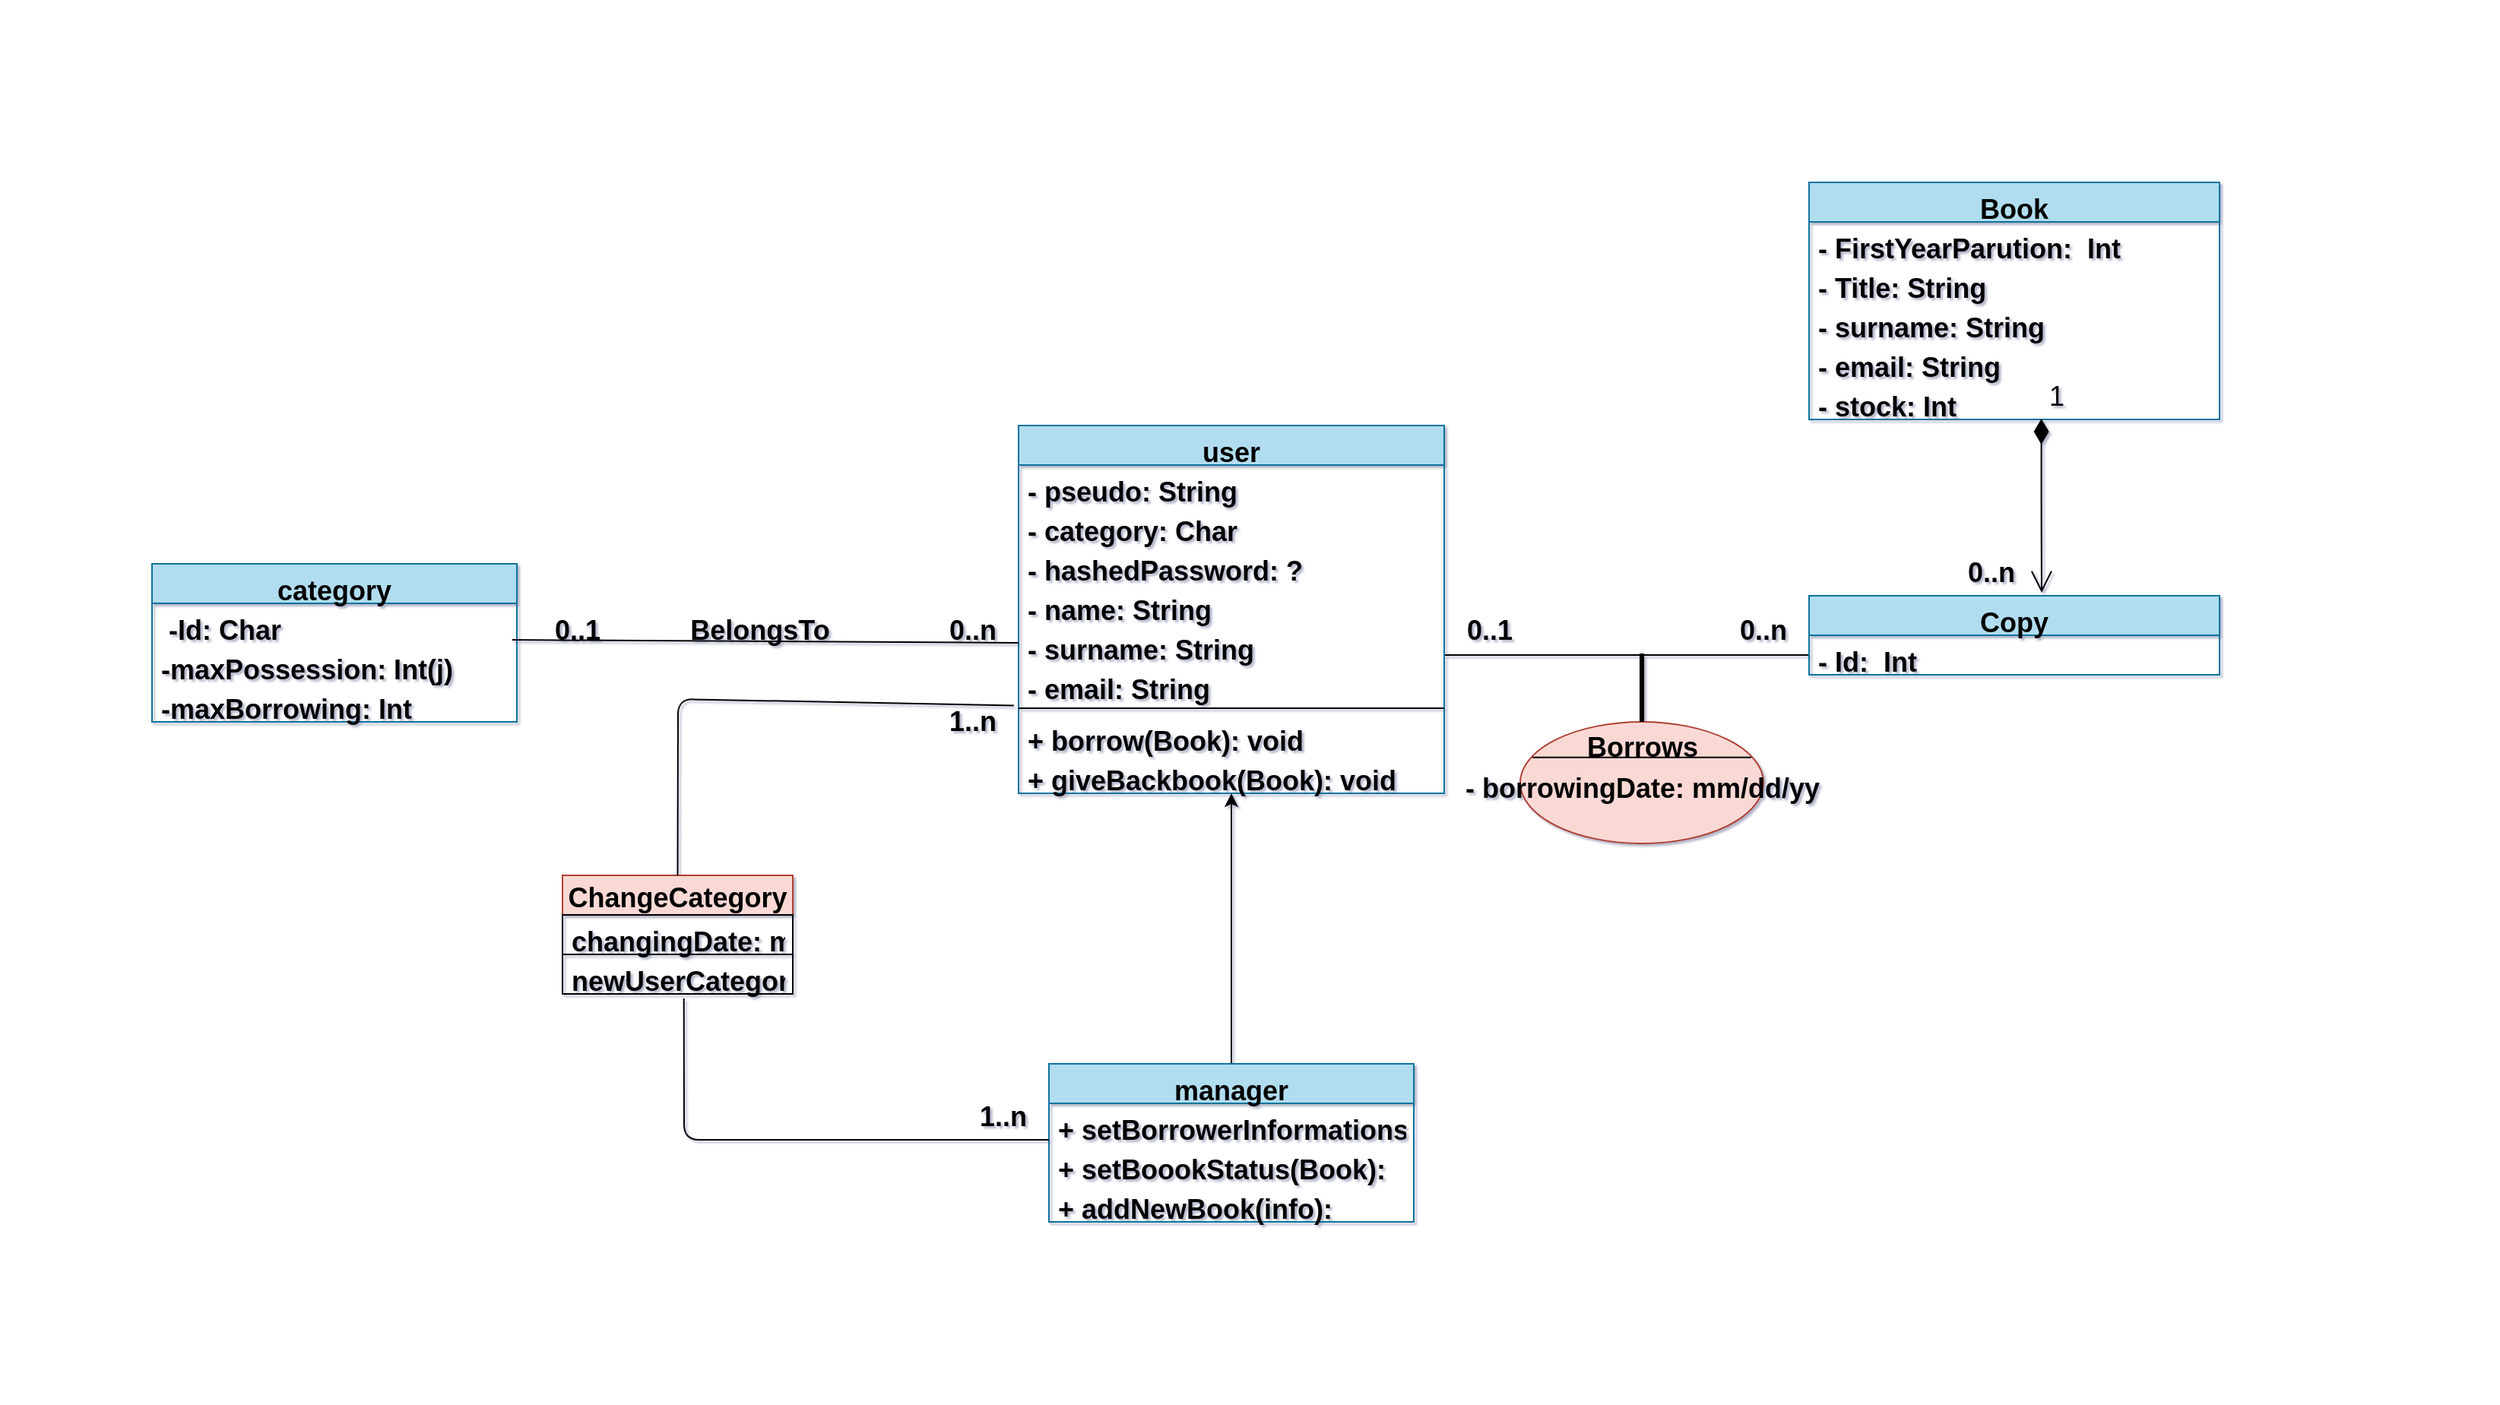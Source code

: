 <mxfile>
    <diagram id="cefq25px-q3YEnG0RIOJ" name="Page-1">
        <mxGraphModel dx="2071" dy="2189" grid="1" gridSize="10" guides="1" tooltips="1" connect="1" arrows="1" fold="1" page="1" pageScale="1" pageWidth="827" pageHeight="1169" background="#ffffff" math="0" shadow="1">
            <root>
                <mxCell id="0"/>
                <mxCell id="1" parent="0"/>
                <mxCell id="91" value="" style="endArrow=none;html=1;rounded=0;fontColor=#000000;strokeColor=#000000;entryX=0;entryY=0.5;entryDx=0;entryDy=0;fontStyle=1;fontSize=18;" parent="1" target="83" edge="1">
                    <mxGeometry width="50" height="50" relative="1" as="geometry">
                        <mxPoint x="400" y="401" as="sourcePoint"/>
                        <mxPoint x="620" y="460" as="targetPoint"/>
                    </mxGeometry>
                </mxCell>
                <mxCell id="95" value="" style="endArrow=classic;html=1;rounded=0;fontColor=#000000;strokeColor=#000000;fontStyle=1;exitX=0.5;exitY=0;exitDx=0;exitDy=0;fontSize=18;" parent="1" source="96" target="17" edge="1">
                    <mxGeometry width="50" height="50" relative="1" as="geometry">
                        <mxPoint x="243" y="670" as="sourcePoint"/>
                        <mxPoint x="260" y="518" as="targetPoint"/>
                    </mxGeometry>
                </mxCell>
                <mxCell id="96" value="manager" style="swimlane;fontStyle=1;align=center;verticalAlign=top;childLayout=stackLayout;horizontal=1;startSize=26;horizontalStack=0;resizeParent=1;resizeParentMax=0;resizeLast=0;collapsible=1;marginBottom=0;fillColor=#b1ddf0;strokeColor=#10739e;fontSize=18;" parent="1" vertex="1">
                    <mxGeometry x="140" y="670" width="240" height="104" as="geometry"/>
                </mxCell>
                <mxCell id="103" value="+ setBorrowerInformations(user): " style="text;strokeColor=none;fillColor=none;align=left;verticalAlign=top;spacingLeft=4;spacingRight=4;overflow=hidden;rotatable=0;points=[[0,0.5],[1,0.5]];portConstraint=eastwest;fontColor=#000000;rounded=0;fontStyle=1;fontSize=18;" parent="96" vertex="1">
                    <mxGeometry y="26" width="240" height="26" as="geometry"/>
                </mxCell>
                <mxCell id="104" value="+ setBoookStatus(Book): " style="text;strokeColor=none;fillColor=none;align=left;verticalAlign=top;spacingLeft=4;spacingRight=4;overflow=hidden;rotatable=0;points=[[0,0.5],[1,0.5]];portConstraint=eastwest;fontColor=#000000;fontStyle=1;fontSize=18;" parent="96" vertex="1">
                    <mxGeometry y="52" width="240" height="26" as="geometry"/>
                </mxCell>
                <mxCell id="137" value="+ addNewBook(info):" style="text;strokeColor=none;fillColor=none;align=left;verticalAlign=top;spacingLeft=4;spacingRight=4;overflow=hidden;rotatable=0;points=[[0,0.5],[1,0.5]];portConstraint=eastwest;fontColor=#000000;fontStyle=1;fontSize=18;" parent="96" vertex="1">
                    <mxGeometry y="78" width="240" height="26" as="geometry"/>
                </mxCell>
                <mxCell id="110" value="0..n" style="text;html=1;strokeColor=none;fillColor=none;align=center;verticalAlign=middle;whiteSpace=wrap;rounded=0;fontColor=#000000;fontStyle=1;fontSize=18;" parent="1" vertex="1">
                    <mxGeometry x="60" y="370" width="60" height="30" as="geometry"/>
                </mxCell>
                <mxCell id="111" value="0..1" style="text;html=1;strokeColor=none;fillColor=none;align=center;verticalAlign=middle;whiteSpace=wrap;rounded=0;fontColor=#000000;fontStyle=1;fontSize=18;" parent="1" vertex="1">
                    <mxGeometry x="-200" y="370" width="60" height="30" as="geometry"/>
                </mxCell>
                <mxCell id="112" value="&lt;span style=&quot;font-size: 18px;&quot;&gt;BelongsTo&lt;/span&gt;" style="text;html=1;strokeColor=none;fillColor=none;align=center;verticalAlign=middle;whiteSpace=wrap;rounded=0;fontColor=#000000;fontStyle=1;fontSize=18;" parent="1" vertex="1">
                    <mxGeometry x="-80" y="370" width="60" height="30" as="geometry"/>
                </mxCell>
                <mxCell id="114" value="0..n" style="text;html=1;strokeColor=none;fillColor=none;align=center;verticalAlign=middle;whiteSpace=wrap;rounded=0;fontColor=#000000;fontStyle=1;fontSize=18;" parent="1" vertex="1">
                    <mxGeometry x="580" y="370" width="60" height="30" as="geometry"/>
                </mxCell>
                <mxCell id="115" value="0..1" style="text;html=1;strokeColor=none;fillColor=none;align=center;verticalAlign=middle;whiteSpace=wrap;rounded=0;fontColor=#000000;fontStyle=1;fontSize=18;" parent="1" vertex="1">
                    <mxGeometry x="400" y="370" width="60" height="30" as="geometry"/>
                </mxCell>
                <mxCell id="122" value="" style="swimlane;startSize=0;rounded=0;fontColor=#000000;strokeColor=none;fillColor=default;html=0;fontSize=18;" parent="1" vertex="1">
                    <mxGeometry x="-490" y="-30" width="1580" height="880" as="geometry"/>
                </mxCell>
                <mxCell id="52" value="Book" style="swimlane;fontStyle=1;align=center;verticalAlign=top;childLayout=stackLayout;horizontal=1;startSize=26;horizontalStack=0;resizeParent=1;resizeParentMax=0;resizeLast=0;collapsible=1;marginBottom=0;fillColor=#b1ddf0;strokeColor=#10739e;fontSize=18;" parent="122" vertex="1">
                    <mxGeometry x="1130" y="120" width="270" height="156" as="geometry"/>
                </mxCell>
                <mxCell id="54" value="- FirstYearParution:  Int" style="text;strokeColor=none;fillColor=none;align=left;verticalAlign=top;spacingLeft=4;spacingRight=4;overflow=hidden;rotatable=0;points=[[0,0.5],[1,0.5]];portConstraint=eastwest;fontColor=#000000;fontStyle=1;fontSize=18;" parent="52" vertex="1">
                    <mxGeometry y="26" width="270" height="26" as="geometry"/>
                </mxCell>
                <mxCell id="55" value="- Title: String" style="text;strokeColor=none;fillColor=none;align=left;verticalAlign=top;spacingLeft=4;spacingRight=4;overflow=hidden;rotatable=0;points=[[0,0.5],[1,0.5]];portConstraint=eastwest;fontColor=#000000;fontStyle=1;fontSize=18;" parent="52" vertex="1">
                    <mxGeometry y="52" width="270" height="26" as="geometry"/>
                </mxCell>
                <mxCell id="56" value="- surname: String" style="text;strokeColor=none;fillColor=none;align=left;verticalAlign=top;spacingLeft=4;spacingRight=4;overflow=hidden;rotatable=0;points=[[0,0.5],[1,0.5]];portConstraint=eastwest;fontColor=#000000;fontStyle=1;fontSize=18;" parent="52" vertex="1">
                    <mxGeometry y="78" width="270" height="26" as="geometry"/>
                </mxCell>
                <mxCell id="57" value="- email: String" style="text;strokeColor=none;fillColor=none;align=left;verticalAlign=top;spacingLeft=4;spacingRight=4;overflow=hidden;rotatable=0;points=[[0,0.5],[1,0.5]];portConstraint=eastwest;fontColor=#000000;fontStyle=1;fontSize=18;" parent="52" vertex="1">
                    <mxGeometry y="104" width="270" height="26" as="geometry"/>
                </mxCell>
                <mxCell id="84" value="- stock: Int" style="text;strokeColor=none;fillColor=none;align=left;verticalAlign=top;spacingLeft=4;spacingRight=4;overflow=hidden;rotatable=0;points=[[0,0.5],[1,0.5]];portConstraint=eastwest;fontColor=#000000;fontStyle=1;fontSize=18;" parent="52" vertex="1">
                    <mxGeometry y="130" width="270" height="26" as="geometry"/>
                </mxCell>
                <mxCell id="124" value="" style="swimlane;startSize=0;rounded=0;fontColor=#000000;strokeColor=none;fillColor=default;html=0;fontSize=18;" parent="1" vertex="1">
                    <mxGeometry x="-550" y="190" width="1580" height="700" as="geometry"/>
                </mxCell>
                <mxCell id="125" value="ChangeCategory" style="swimlane;fontStyle=1;childLayout=stackLayout;horizontal=1;startSize=26;horizontalStack=0;resizeParent=1;resizeParentMax=0;resizeLast=0;collapsible=1;marginBottom=0;strokeColor=#ae4132;labelBackgroundColor=none;fillColor=#fad9d5;fontSize=18;" parent="124" vertex="1">
                    <mxGeometry x="370" y="356" width="151.5" height="78" as="geometry"/>
                </mxCell>
                <mxCell id="126" value="changingDate: mm/dd/yy" style="text;align=left;verticalAlign=top;spacingLeft=4;spacingRight=4;overflow=hidden;rotatable=0;points=[[0,0.5],[1,0.5]];portConstraint=eastwest;strokeColor=#000000;fontColor=#000000;labelBackgroundColor=none;fontStyle=1;fontSize=18;" parent="125" vertex="1">
                    <mxGeometry y="26" width="151.5" height="26" as="geometry"/>
                </mxCell>
                <mxCell id="127" value="newUserCategory: Char" style="text;align=left;verticalAlign=top;spacingLeft=4;spacingRight=4;overflow=hidden;rotatable=0;points=[[0,0.5],[1,0.5]];portConstraint=eastwest;strokeColor=#000000;fontColor=#000000;labelBackgroundColor=none;fontStyle=1;fontSize=18;" parent="125" vertex="1">
                    <mxGeometry y="52" width="151.5" height="26" as="geometry"/>
                </mxCell>
                <mxCell id="74" value="Copy" style="swimlane;fontStyle=1;align=center;verticalAlign=top;childLayout=stackLayout;horizontal=1;startSize=26;horizontalStack=0;resizeParent=1;resizeParentMax=0;resizeLast=0;collapsible=1;marginBottom=0;fillColor=#b1ddf0;strokeColor=#10739e;fontSize=18;" parent="124" vertex="1">
                    <mxGeometry x="1190" y="172" width="270" height="52" as="geometry"/>
                </mxCell>
                <mxCell id="83" value="- Id:  Int" style="text;strokeColor=none;fillColor=none;align=left;verticalAlign=top;spacingLeft=4;spacingRight=4;overflow=hidden;rotatable=0;points=[[0,0.5],[1,0.5]];portConstraint=eastwest;fontColor=#000000;fontStyle=1;fontSize=18;" parent="74" vertex="1">
                    <mxGeometry y="26" width="270" height="26" as="geometry"/>
                </mxCell>
                <mxCell id="14" value="user" style="swimlane;fontStyle=1;align=center;verticalAlign=top;childLayout=stackLayout;horizontal=1;startSize=26;horizontalStack=0;resizeParent=1;resizeParentMax=0;resizeLast=0;collapsible=1;marginBottom=0;fillColor=#b1ddf0;strokeColor=#10739e;fontSize=18;" parent="124" vertex="1">
                    <mxGeometry x="670" y="60" width="280" height="242" as="geometry"/>
                </mxCell>
                <mxCell id="15" value="- pseudo: String" style="text;strokeColor=none;fillColor=none;align=left;verticalAlign=top;spacingLeft=4;spacingRight=4;overflow=hidden;rotatable=0;points=[[0,0.5],[1,0.5]];portConstraint=eastwest;fontColor=#000000;fontStyle=1;fontSize=18;" parent="14" vertex="1">
                    <mxGeometry y="26" width="280" height="26" as="geometry"/>
                </mxCell>
                <mxCell id="23" value="- category: Char" style="text;strokeColor=none;fillColor=none;align=left;verticalAlign=top;spacingLeft=4;spacingRight=4;overflow=hidden;rotatable=0;points=[[0,0.5],[1,0.5]];portConstraint=eastwest;fontColor=#000000;fontStyle=1;fontSize=18;" parent="14" vertex="1">
                    <mxGeometry y="52" width="280" height="26" as="geometry"/>
                </mxCell>
                <mxCell id="140" value="- hashedPassword: ?" style="text;strokeColor=none;fillColor=none;align=left;verticalAlign=top;spacingLeft=4;spacingRight=4;overflow=hidden;rotatable=0;points=[[0,0.5],[1,0.5]];portConstraint=eastwest;fontColor=#000000;fontStyle=1;fontSize=18;" parent="14" vertex="1">
                    <mxGeometry y="78" width="280" height="26" as="geometry"/>
                </mxCell>
                <mxCell id="22" value="- name: String" style="text;strokeColor=none;fillColor=none;align=left;verticalAlign=top;spacingLeft=4;spacingRight=4;overflow=hidden;rotatable=0;points=[[0,0.5],[1,0.5]];portConstraint=eastwest;fontColor=#000000;fontStyle=1;fontSize=18;" parent="14" vertex="1">
                    <mxGeometry y="104" width="280" height="26" as="geometry"/>
                </mxCell>
                <mxCell id="38" value="- surname: String" style="text;strokeColor=none;fillColor=none;align=left;verticalAlign=top;spacingLeft=4;spacingRight=4;overflow=hidden;rotatable=0;points=[[0,0.5],[1,0.5]];portConstraint=eastwest;fontColor=#000000;fontStyle=1;fontSize=18;" parent="14" vertex="1">
                    <mxGeometry y="130" width="280" height="26" as="geometry"/>
                </mxCell>
                <mxCell id="39" value="- email: String" style="text;strokeColor=none;fillColor=none;align=left;verticalAlign=top;spacingLeft=4;spacingRight=4;overflow=hidden;rotatable=0;points=[[0,0.5],[1,0.5]];portConstraint=eastwest;fontColor=#000000;fontStyle=1;fontSize=18;" parent="14" vertex="1">
                    <mxGeometry y="156" width="280" height="26" as="geometry"/>
                </mxCell>
                <mxCell id="16" value="" style="line;strokeWidth=1;align=left;verticalAlign=middle;spacingTop=-1;spacingLeft=3;spacingRight=3;rotatable=0;labelPosition=right;points=[];portConstraint=eastwest;strokeColor=#000000;fontStyle=1;fontSize=18;" parent="14" vertex="1">
                    <mxGeometry y="182" width="280" height="8" as="geometry"/>
                </mxCell>
                <mxCell id="24" value="+ borrow(Book): void" style="text;strokeColor=none;fillColor=none;align=left;verticalAlign=top;spacingLeft=4;spacingRight=4;overflow=hidden;rotatable=0;points=[[0,0.5],[1,0.5]];portConstraint=eastwest;fontColor=#000000;rounded=0;fontStyle=1;fontSize=18;" parent="14" vertex="1">
                    <mxGeometry y="190" width="280" height="26" as="geometry"/>
                </mxCell>
                <mxCell id="17" value="+ giveBackbook(Book): void" style="text;strokeColor=none;fillColor=none;align=left;verticalAlign=top;spacingLeft=4;spacingRight=4;overflow=hidden;rotatable=0;points=[[0,0.5],[1,0.5]];portConstraint=eastwest;fontColor=#000000;fontStyle=1;fontSize=18;" parent="14" vertex="1">
                    <mxGeometry y="216" width="280" height="26" as="geometry"/>
                </mxCell>
                <mxCell id="134" value="" style="endArrow=none;html=1;fontFamily=Helvetica;fontSize=18;fontColor=#000000;entryX=0.5;entryY=0;entryDx=0;entryDy=0;strokeColor=#000000;exitX=-0.011;exitY=1.085;exitDx=0;exitDy=0;exitPerimeter=0;" parent="124" source="39" target="125" edge="1">
                    <mxGeometry width="50" height="50" relative="1" as="geometry">
                        <mxPoint x="700" y="540" as="sourcePoint"/>
                        <mxPoint x="459.84" y="446.99" as="targetPoint"/>
                        <Array as="points">
                            <mxPoint x="446" y="240"/>
                        </Array>
                    </mxGeometry>
                </mxCell>
                <mxCell id="41" value="category" style="swimlane;fontStyle=1;align=center;verticalAlign=top;childLayout=stackLayout;horizontal=1;startSize=26;horizontalStack=0;resizeParent=1;resizeParentMax=0;resizeLast=0;collapsible=1;marginBottom=0;fillColor=#b1ddf0;strokeColor=#10739e;fontSize=18;" parent="124" vertex="1">
                    <mxGeometry x="100" y="151" width="240" height="104" as="geometry"/>
                </mxCell>
                <mxCell id="44" value=" -Id: Char" style="text;strokeColor=none;fillColor=none;align=left;verticalAlign=top;spacingLeft=4;spacingRight=4;overflow=hidden;rotatable=0;points=[[0,0.5],[1,0.5]];portConstraint=eastwest;fontColor=#000000;fontStyle=1;fontSize=18;" parent="41" vertex="1">
                    <mxGeometry y="26" width="240" height="26" as="geometry"/>
                </mxCell>
                <mxCell id="42" value="-maxPossession: Int(j)" style="text;strokeColor=none;fillColor=none;align=left;verticalAlign=top;spacingLeft=4;spacingRight=4;overflow=hidden;rotatable=0;points=[[0,0.5],[1,0.5]];portConstraint=eastwest;fontColor=#000000;fontStyle=1;fontSize=18;" parent="41" vertex="1">
                    <mxGeometry y="52" width="240" height="26" as="geometry"/>
                </mxCell>
                <mxCell id="43" value="-maxBorrowing: Int" style="text;strokeColor=none;fillColor=none;align=left;verticalAlign=top;spacingLeft=4;spacingRight=4;overflow=hidden;rotatable=0;points=[[0,0.5],[1,0.5]];portConstraint=eastwest;fontColor=#000000;fontStyle=1;fontSize=18;" parent="41" vertex="1">
                    <mxGeometry y="78" width="240" height="26" as="geometry"/>
                </mxCell>
                <mxCell id="107" value="" style="endArrow=none;html=1;rounded=0;fontColor=#000000;strokeColor=#000000;entryX=0;entryY=0.5;entryDx=0;entryDy=0;exitX=0.987;exitY=-0.075;exitDx=0;exitDy=0;exitPerimeter=0;fontStyle=1;fontSize=18;" parent="124" source="42" target="38" edge="1">
                    <mxGeometry width="50" height="50" relative="1" as="geometry">
                        <mxPoint x="330" y="310" as="sourcePoint"/>
                        <mxPoint x="380" y="260" as="targetPoint"/>
                    </mxGeometry>
                </mxCell>
                <mxCell id="142" value="0..n" style="text;html=1;strokeColor=none;fillColor=none;align=center;verticalAlign=middle;whiteSpace=wrap;rounded=0;fontColor=#000000;fontStyle=1;fontSize=18;" parent="124" vertex="1">
                    <mxGeometry x="1280" y="142" width="60" height="30" as="geometry"/>
                </mxCell>
                <mxCell id="143" value="" style="shape=ellipse;container=1;horizontal=1;horizontalStack=0;resizeParent=1;resizeParentMax=0;resizeLast=0;html=1;dashed=0;collapsible=0;fillColor=#fad9d5;strokeColor=#ae4132;fontSize=18;" parent="124" vertex="1">
                    <mxGeometry x="1000" y="255" width="160" height="80" as="geometry"/>
                </mxCell>
                <mxCell id="144" value="&lt;span style=&quot;color: rgb(0, 0, 0); font-weight: 700; font-size: 18px;&quot;&gt;Borrows&lt;/span&gt;" style="html=1;strokeColor=none;fillColor=none;align=center;verticalAlign=middle;rotatable=0;fontSize=18;" parent="143" vertex="1">
                    <mxGeometry width="160" height="34.286" as="geometry"/>
                </mxCell>
                <mxCell id="145" value="" style="line;strokeWidth=1;fillColor=none;rotatable=0;labelPosition=right;points=[];portConstraint=eastwest;dashed=0;resizeWidth=1;fontColor=#000000;strokeColor=#000000;fontSize=18;" parent="143" vertex="1">
                    <mxGeometry x="8" y="20" width="144" height="6.667" as="geometry"/>
                </mxCell>
                <mxCell id="146" value="&lt;span style=&quot;font-weight: 700; text-align: left; font-size: 18px;&quot;&gt;-&amp;nbsp;borrowingDate: mm/dd/yy&lt;/span&gt;" style="text;html=1;align=center;verticalAlign=middle;rotatable=0;fontColor=#000000;fontSize=18;" parent="143" vertex="1">
                    <mxGeometry y="34.29" width="160" height="20" as="geometry"/>
                </mxCell>
                <mxCell id="152" value="1" style="endArrow=open;html=1;endSize=12;startArrow=diamondThin;startSize=14;startFill=1;edgeStyle=orthogonalEdgeStyle;align=left;verticalAlign=bottom;fontColor=#000000;strokeColor=#000000;exitX=0.566;exitY=0.98;exitDx=0;exitDy=0;exitPerimeter=0;labelBackgroundColor=none;fontSize=18;" parent="124" source="84" edge="1">
                    <mxGeometry x="-1" y="3" relative="1" as="geometry">
                        <mxPoint x="1300" y="320" as="sourcePoint"/>
                        <mxPoint x="1343" y="170" as="targetPoint"/>
                    </mxGeometry>
                </mxCell>
                <mxCell id="154" value="1..n" style="text;html=1;strokeColor=none;fillColor=none;align=center;verticalAlign=middle;whiteSpace=wrap;rounded=0;fontColor=#000000;fontStyle=1;fontSize=18;" parent="124" vertex="1">
                    <mxGeometry x="630" y="500" width="60" height="30" as="geometry"/>
                </mxCell>
                <mxCell id="155" value="1..n" style="text;html=1;strokeColor=none;fillColor=none;align=center;verticalAlign=middle;whiteSpace=wrap;rounded=0;fontColor=#000000;fontStyle=1;fontSize=18;" parent="124" vertex="1">
                    <mxGeometry x="610" y="240" width="60" height="30" as="geometry"/>
                </mxCell>
                <mxCell id="133" value="" style="endArrow=none;html=1;fontFamily=Helvetica;fontSize=18;fontColor=#000000;entryX=0.527;entryY=1.115;entryDx=0;entryDy=0;entryPerimeter=0;strokeColor=#000000;" parent="1" target="127" edge="1">
                    <mxGeometry width="50" height="50" relative="1" as="geometry">
                        <mxPoint x="140" y="720" as="sourcePoint"/>
                        <mxPoint x="250" y="490" as="targetPoint"/>
                        <Array as="points">
                            <mxPoint x="-100" y="720"/>
                        </Array>
                    </mxGeometry>
                </mxCell>
                <mxCell id="148" value="" style="endArrow=none;startArrow=none;endFill=0;startFill=0;endSize=8;html=1;verticalAlign=bottom;labelBackgroundColor=none;strokeWidth=3;fontColor=#000000;entryX=0.5;entryY=0;entryDx=0;entryDy=0;strokeColor=#000000;fontSize=18;" parent="1" target="144" edge="1">
                    <mxGeometry width="160" relative="1" as="geometry">
                        <mxPoint x="530" y="400" as="sourcePoint"/>
                        <mxPoint x="450" y="430" as="targetPoint"/>
                    </mxGeometry>
                </mxCell>
            </root>
        </mxGraphModel>
    </diagram>
</mxfile>